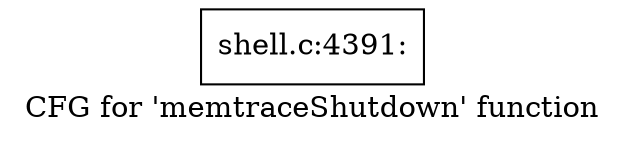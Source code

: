 digraph "CFG for 'memtraceShutdown' function" {
	label="CFG for 'memtraceShutdown' function";

	Node0x5602769401f0 [shape=record,label="{shell.c:4391:}"];
}

